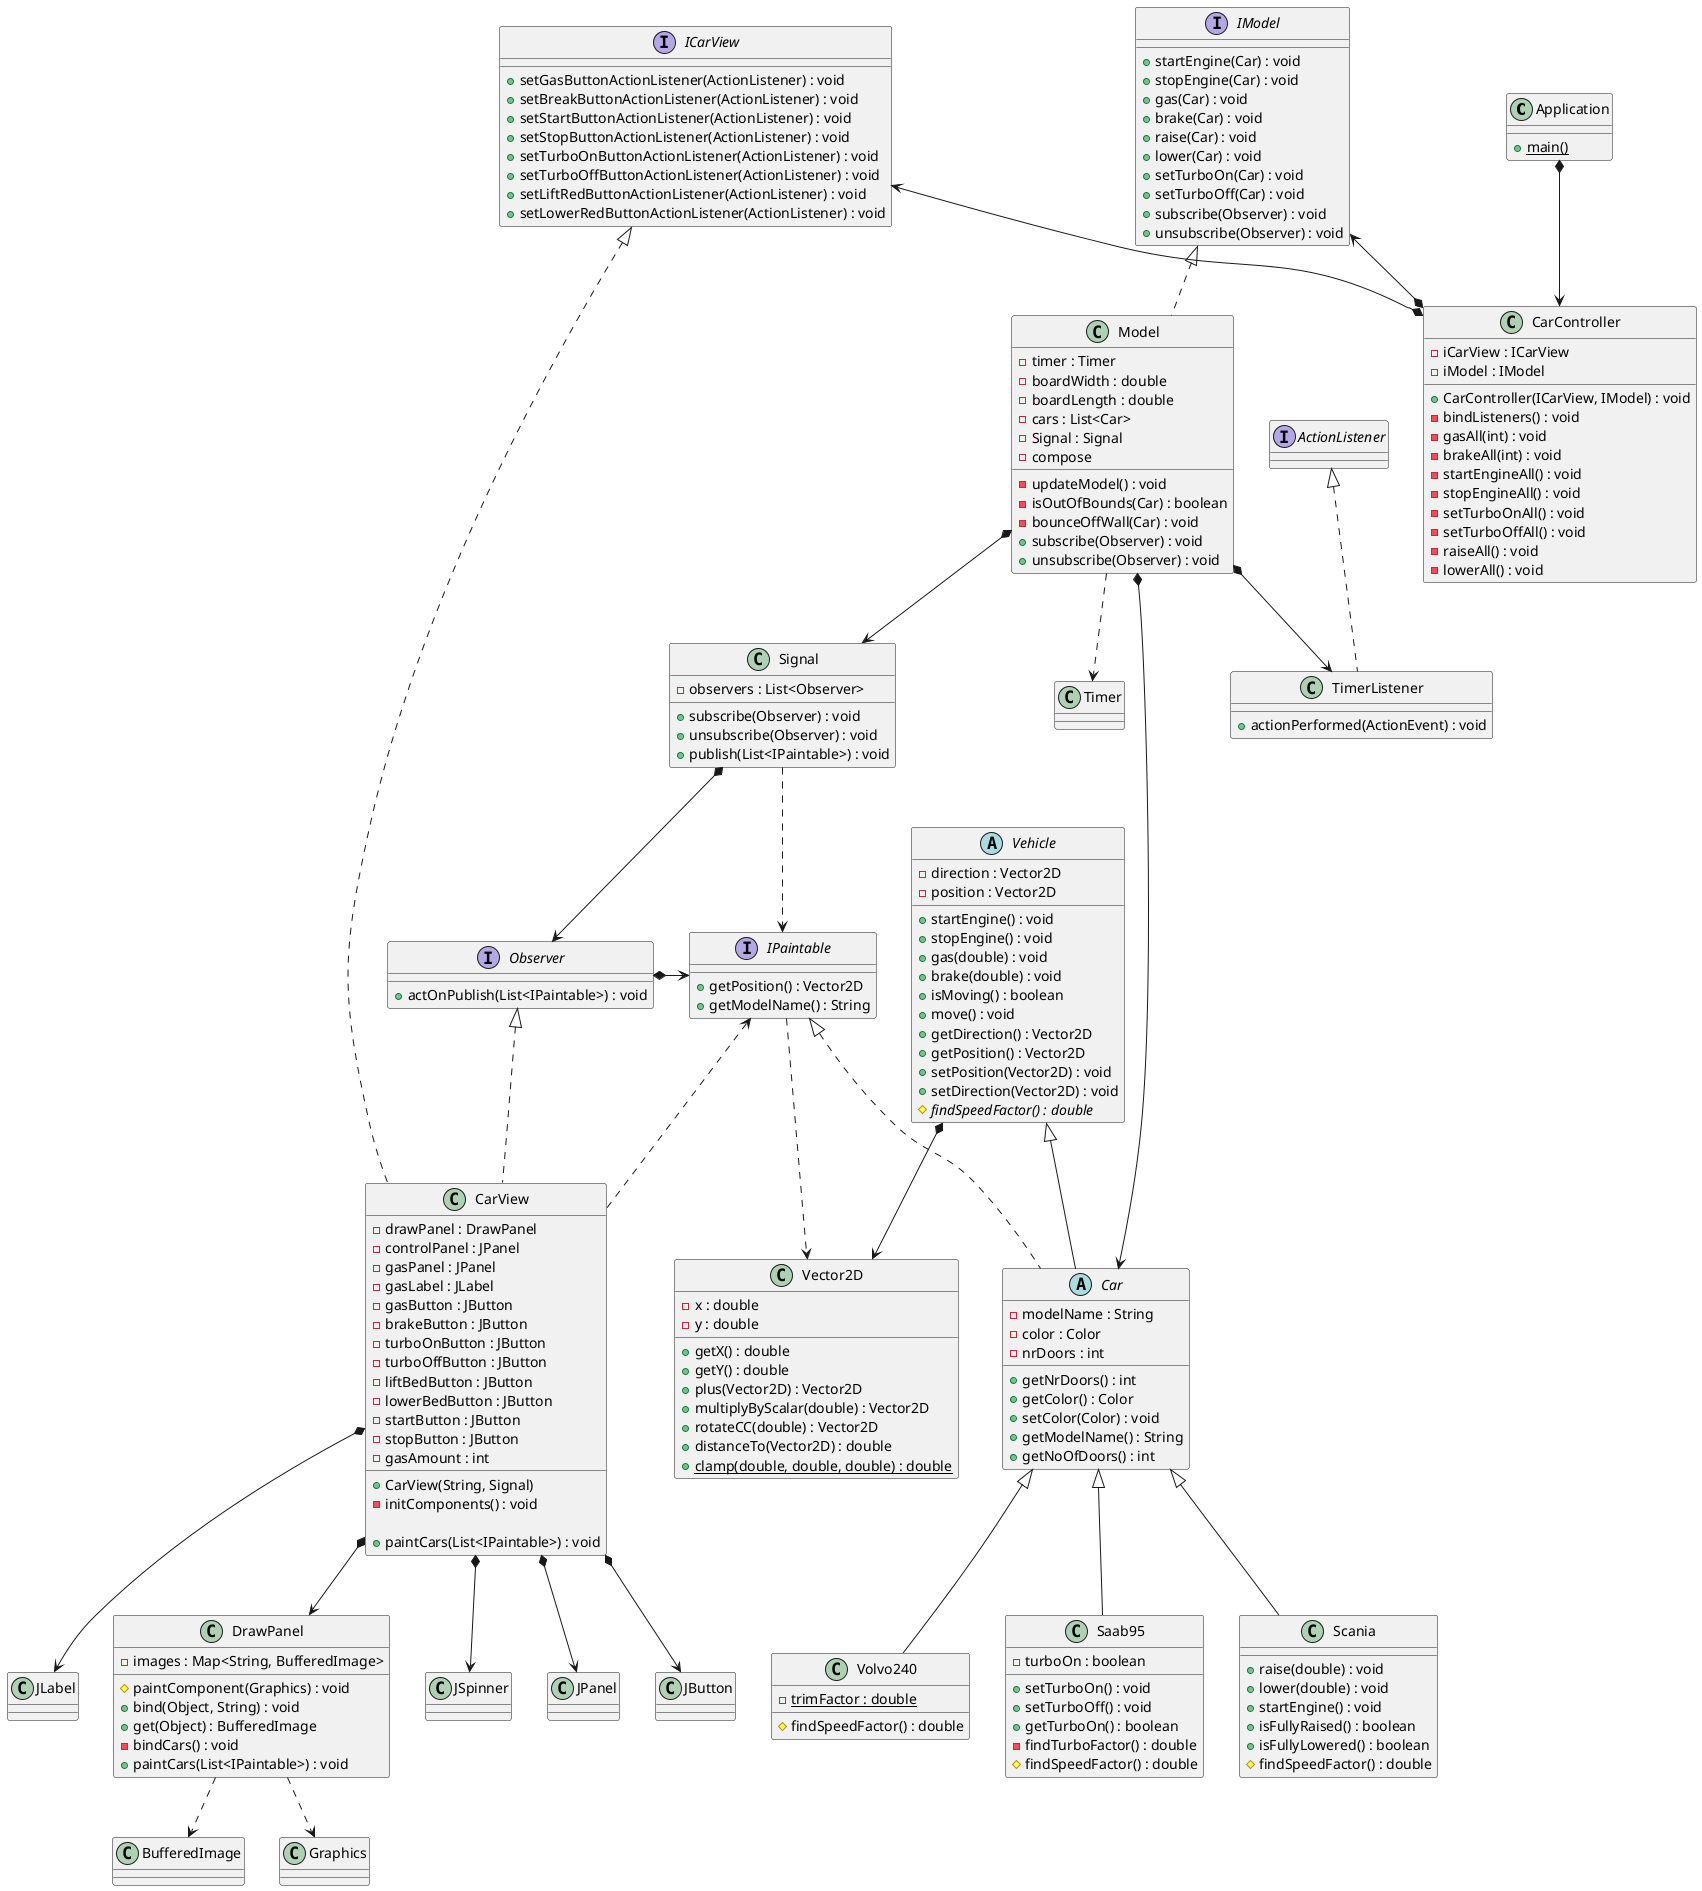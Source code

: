 @startuml


class Application{
{static}+main()
}


Application *--> CarController

interface ICarView{
+setGasButtonActionListener(ActionListener) : void
+setBreakButtonActionListener(ActionListener) : void
+setStartButtonActionListener(ActionListener) : void
+setStopButtonActionListener(ActionListener) : void
+setTurboOnButtonActionListener(ActionListener) : void
+setTurboOffButtonActionListener(ActionListener) : void
+setLiftRedButtonActionListener(ActionListener) : void
+setLowerRedButtonActionListener(ActionListener) : void
}

ICarView <|.. CarView
ICarView <--* CarController


class Model{
-timer : Timer
-boardWidth : double
-boardLength : double
-cars : List<Car>
-Signal : Signal
-updateModel() : void
-compose
-isOutOfBounds(Car) : boolean
-bounceOffWall(Car) : void
+ subscribe(Observer) : void
+ unsubscribe(Observer) : void
}

Model *--> Car


interface IModel{
+startEngine(Car) : void
+stopEngine(Car) : void
+gas(Car) : void
+brake(Car) : void
+raise(Car) : void
+lower(Car) : void
+setTurboOn(Car) : void
+setTurboOff(Car) : void
+subscribe(Observer) : void
+unsubscribe(Observer) : void
}

IModel  <|.. Model
IModel <--* CarController



class CarController {
-iCarView : ICarView
-iModel : IModel
+CarController(ICarView, IModel) : void
-bindListeners() : void
-gasAll(int) : void
-brakeAll(int) : void
-startEngineAll() : void
-stopEngineAll() : void
-setTurboOnAll() : void
-setTurboOffAll() : void
-raiseAll() : void
-lowerAll() : void
}

class TimerListener {
+actionPerformed(ActionEvent) : void
}

class CarView {
- drawPanel : DrawPanel
- controlPanel : JPanel
- gasPanel : JPanel
- gasLabel : JLabel
- gasButton : JButton
- brakeButton : JButton
- turboOnButton : JButton
- turboOffButton : JButton
- liftBedButton : JButton
- lowerBedButton : JButton
- startButton : JButton
- stopButton : JButton
- gasAmount : int
+ CarView(String, Signal)
- initComponents() : void

+ paintCars(List<IPaintable>) : void

}

class DrawPanel{
- images : Map<String, BufferedImage>
#paintComponent(Graphics) : void
+ bind(Object, String) : void
+ get(Object) : BufferedImage
- bindCars() : void
+ paintCars(List<IPaintable>) : void
}


class JSpinner{}
class JPanel{}
class JButton {}
class JLabel {}
class Timer {}

class Volvo240 {
-{static} trimFactor : double
#findSpeedFactor() : double
}

class Saab95 {
-turboOn : boolean
+setTurboOn() : void
+setTurboOff() : void
+getTurboOn() : boolean
-findTurboFactor() : double
#findSpeedFactor() : double
}

class Scania {
+raise(double) : void
+lower(double) : void
+startEngine() : void
+isFullyRaised() : boolean
+isFullyLowered() : boolean
#findSpeedFactor() : double
}

interface ActionListener

interface IPaintable {
+getPosition() : Vector2D
+getModelName() : String
}

abstract class Car {
-modelName : String
-color : Color
-nrDoors : int
+getNrDoors() : int
+getColor() : Color
+setColor(Color) : void
+getModelName() : String
+getNoOfDoors() : int
}

abstract class Vehicle {
-direction : Vector2D
-position : Vector2D
+startEngine() : void
+stopEngine() : void
+gas(double) : void
+brake(double) : void
+isMoving() : boolean
+move() : void
+getDirection() : Vector2D
+getPosition() : Vector2D
+setPosition(Vector2D) : void
+setDirection(Vector2D) : void
#{abstract} findSpeedFactor() : double

}



class Vector2D {
-x : double
-y : double
+getX() : double
+getY() : double
+plus(Vector2D) : Vector2D
+multiplyByScalar(double) : Vector2D
+rotateCC(double) : Vector2D
+distanceTo(Vector2D) : double
+{static}clamp(double, double, double) : double
}



CarView *--> DrawPanel
CarView *--> JPanel
CarView *--> JLabel
CarView *--> JButton
CarView *--> JSpinner



Model ..> Timer
Model *--> TimerListener

ActionListener <|.. TimerListener


Car <|-- Volvo240
Car <|-- Saab95
Car <|-- Scania

IPaintable <|.. Car
IPaintable <.. CarView

DrawPanel ..> BufferedImage

IPaintable ..> Vector2D

DrawPanel ..> Graphics

Vehicle *--> Vector2D

Vehicle <|-- Car

interface Observer{
+ actOnPublish(List<IPaintable>) : void
}

Observer *-> IPaintable

class Signal{
- observers : List<Observer>
+ subscribe(Observer) : void
+ unsubscribe(Observer) : void
+ publish(List<IPaintable>) : void
}

Observer <|.. CarView
Model *--> Signal


Signal *--> Observer
Signal ..> IPaintable



class BufferedImage{}
class Graphics{}

@enduml
Application *--> ICarView
Application *--> IModel

Model ..> ViewModel
class ViewModel {
-carRepresentations : List<CarRepresentation>

}

class CarRepresentation {
-position : Vector2D
-class : Class
}

CarRepresentation <--* ViewModel
Vector2D <--* CarRepresentation

CarController ..> ViewModel

ActionListener <.. CarView

-{static} X : int
-{static} Y : int

class Point{
}


CarView o--> CarController
CarController o-> CarView
class DrawedCar {
+ carRef : Car
+ image : BufferedImage
+ point : Point
+ DrawedCar()
}


DrawPanel +--> DrawedCar

DrawedCar *--> Point
DrawedCar o--> Car

CarController *--> Car

abstract class AbstractList
       abstract AbstractCollection
       interface List
       interface Collection

       List <|-- AbstractList
       Collection <|-- AbstractCollection

       Collection <|- List
       AbstractCollection <|- AbstractList
       AbstractList <|-- ArrayList

       class ArrayList {
       Object[] elementData
       size()
       }

       enum TimeUnit {
       DAYS
       HOURS
       MINUTES
       }